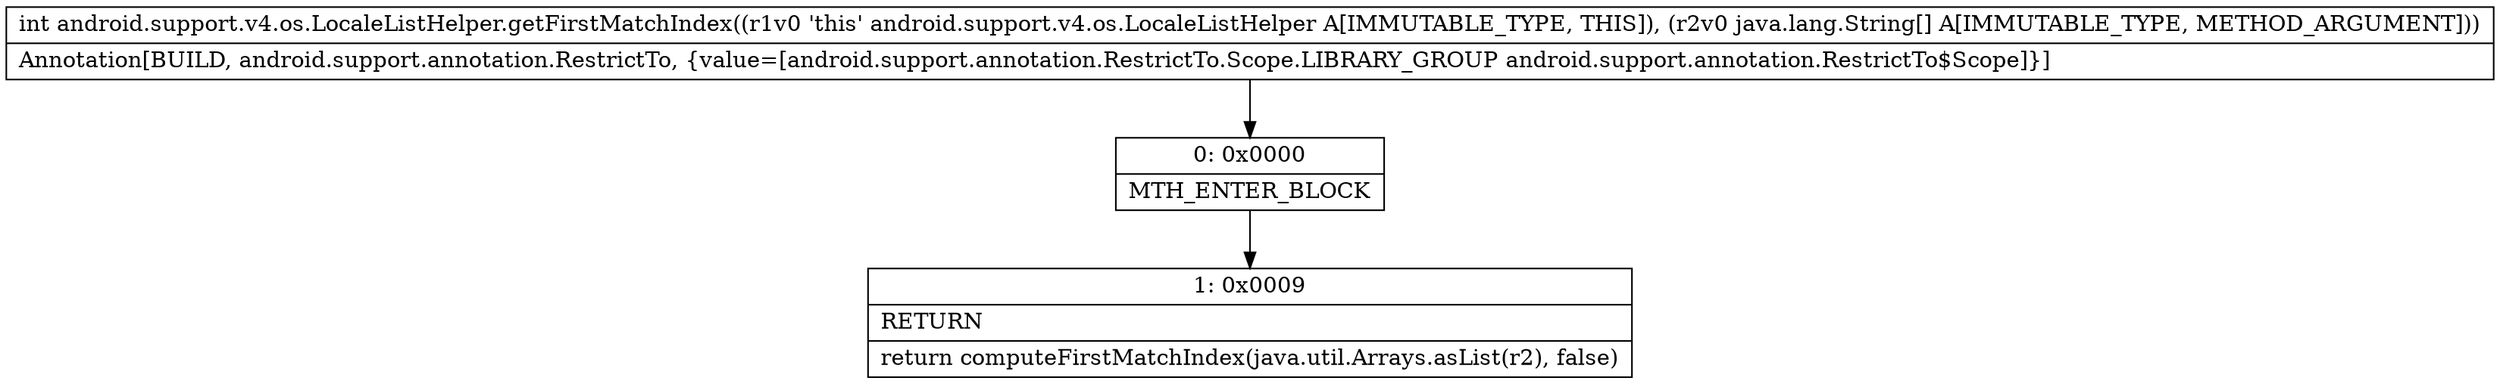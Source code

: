 digraph "CFG forandroid.support.v4.os.LocaleListHelper.getFirstMatchIndex([Ljava\/lang\/String;)I" {
Node_0 [shape=record,label="{0\:\ 0x0000|MTH_ENTER_BLOCK\l}"];
Node_1 [shape=record,label="{1\:\ 0x0009|RETURN\l|return computeFirstMatchIndex(java.util.Arrays.asList(r2), false)\l}"];
MethodNode[shape=record,label="{int android.support.v4.os.LocaleListHelper.getFirstMatchIndex((r1v0 'this' android.support.v4.os.LocaleListHelper A[IMMUTABLE_TYPE, THIS]), (r2v0 java.lang.String[] A[IMMUTABLE_TYPE, METHOD_ARGUMENT]))  | Annotation[BUILD, android.support.annotation.RestrictTo, \{value=[android.support.annotation.RestrictTo.Scope.LIBRARY_GROUP android.support.annotation.RestrictTo$Scope]\}]\l}"];
MethodNode -> Node_0;
Node_0 -> Node_1;
}

